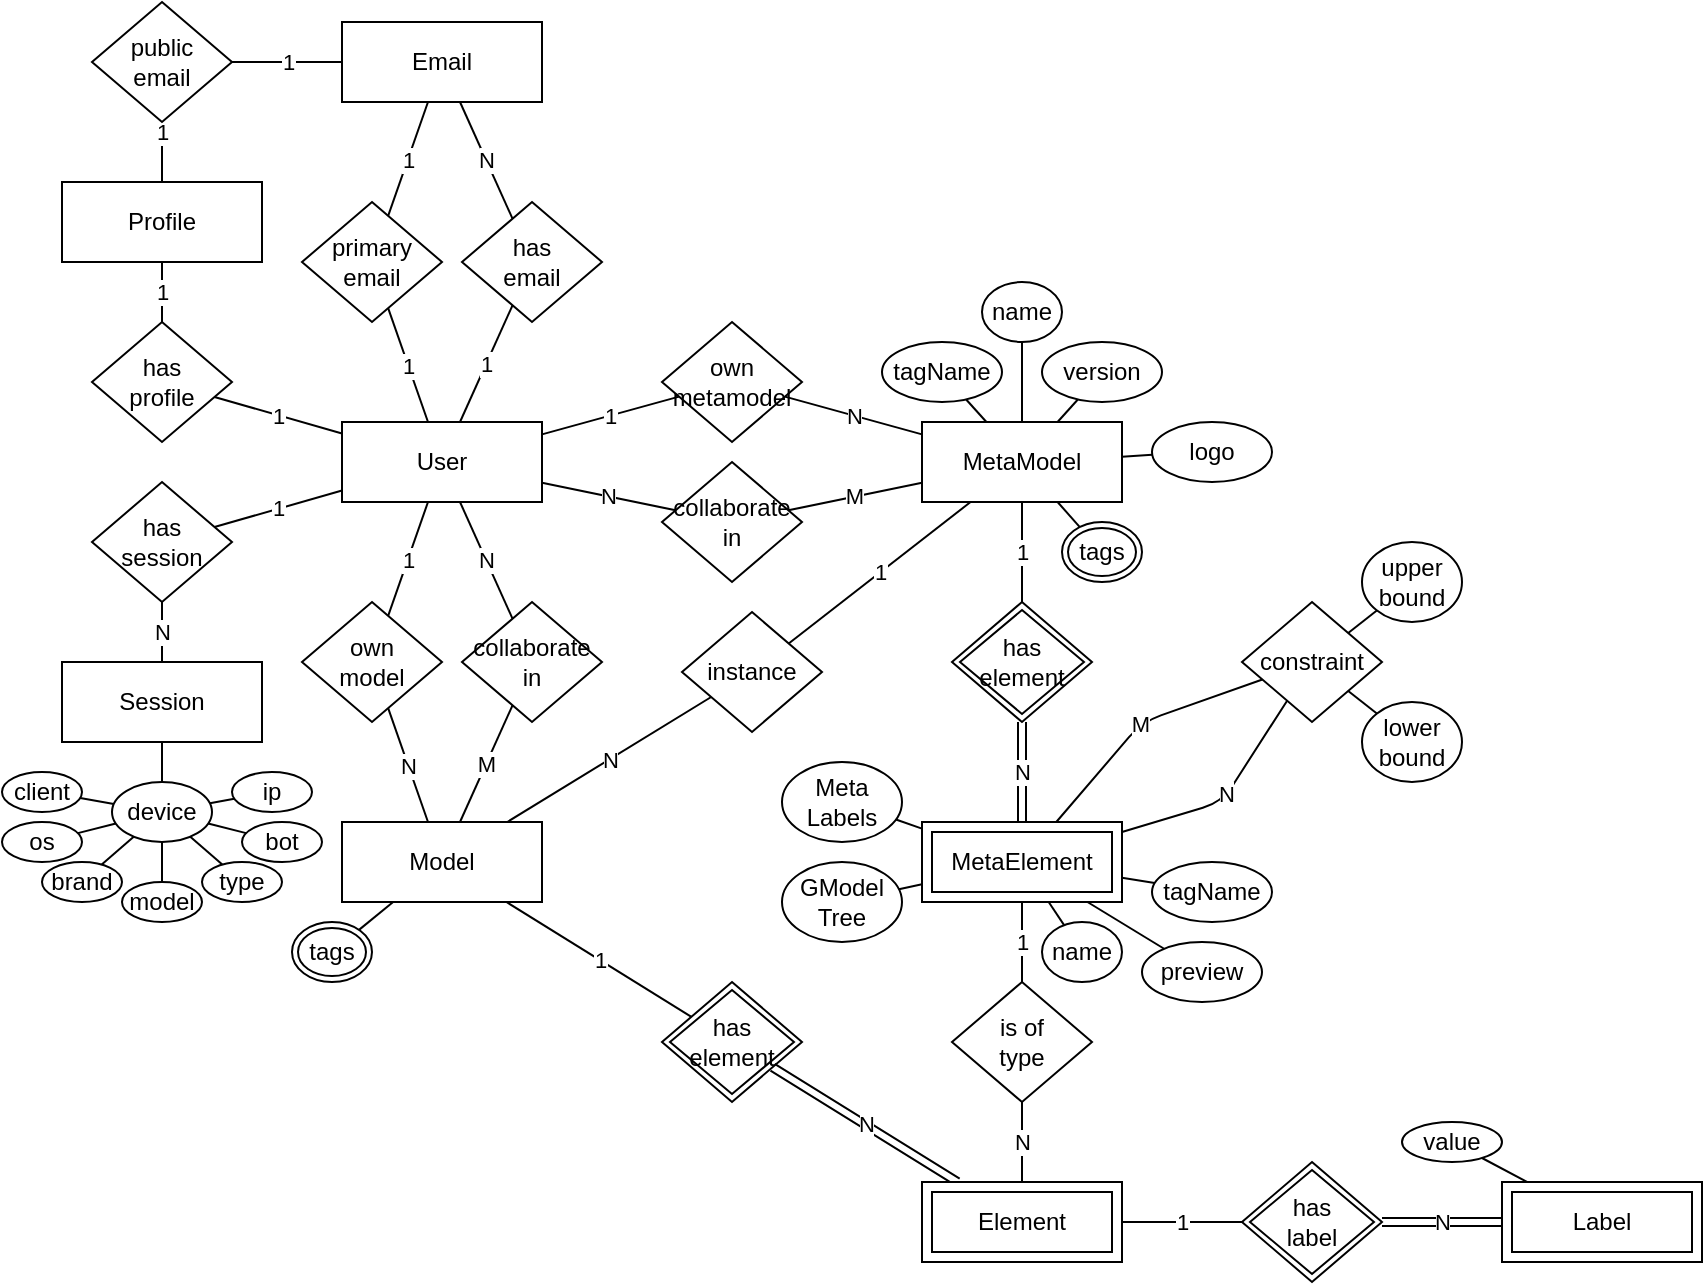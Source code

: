 <mxfile>
    <diagram id="122HEouIx7L_EkewqmzW" name="Model">
        <mxGraphModel dx="771" dy="544" grid="1" gridSize="10" guides="1" tooltips="1" connect="1" arrows="1" fold="1" page="1" pageScale="1" pageWidth="1100" pageHeight="850" math="0" shadow="0">
            <root>
                <mxCell id="0"/>
                <mxCell id="1" parent="0"/>
                <mxCell id="21" value="1" style="edgeStyle=none;html=1;endArrow=none;endFill=0;" parent="1" source="5" target="11" edge="1">
                    <mxGeometry relative="1" as="geometry">
                        <Array as="points"/>
                    </mxGeometry>
                </mxCell>
                <mxCell id="23" value="1" style="edgeStyle=none;html=1;endArrow=none;endFill=0;" parent="1" source="5" target="8" edge="1">
                    <mxGeometry relative="1" as="geometry"/>
                </mxCell>
                <mxCell id="25" value="1" style="edgeStyle=none;html=1;endArrow=none;endFill=0;" parent="1" source="5" target="12" edge="1">
                    <mxGeometry relative="1" as="geometry"/>
                </mxCell>
                <mxCell id="27" value="1" style="edgeStyle=none;html=1;endArrow=none;endFill=0;" parent="1" source="5" target="13" edge="1">
                    <mxGeometry relative="1" as="geometry"/>
                </mxCell>
                <mxCell id="63" value="1" style="edgeStyle=none;html=1;endArrow=none;endFill=0;" parent="1" source="5" target="62" edge="1">
                    <mxGeometry relative="1" as="geometry"/>
                </mxCell>
                <mxCell id="67" value="N" style="edgeStyle=none;html=1;endArrow=none;endFill=0;" parent="1" source="5" target="66" edge="1">
                    <mxGeometry relative="1" as="geometry"/>
                </mxCell>
                <mxCell id="5" value="User" style="whiteSpace=wrap;html=1;align=center;" parent="1" vertex="1">
                    <mxGeometry x="210" y="250" width="100" height="40" as="geometry"/>
                </mxCell>
                <mxCell id="6" value="Email" style="whiteSpace=wrap;html=1;align=center;" parent="1" vertex="1">
                    <mxGeometry x="210" y="50" width="100" height="40" as="geometry"/>
                </mxCell>
                <mxCell id="7" value="Session" style="whiteSpace=wrap;html=1;align=center;" parent="1" vertex="1">
                    <mxGeometry x="70" y="370" width="100" height="40" as="geometry"/>
                </mxCell>
                <mxCell id="24" value="1" style="edgeStyle=none;html=1;endArrow=none;endFill=0;" parent="1" source="8" target="6" edge="1">
                    <mxGeometry relative="1" as="geometry"/>
                </mxCell>
                <mxCell id="8" value="primary&lt;br&gt;email" style="shape=rhombus;perimeter=rhombusPerimeter;whiteSpace=wrap;html=1;align=center;" parent="1" vertex="1">
                    <mxGeometry x="190" y="140" width="70" height="60" as="geometry"/>
                </mxCell>
                <mxCell id="42" value="1" style="edgeStyle=none;html=1;endArrow=none;endFill=0;" parent="1" source="10" target="41" edge="1">
                    <mxGeometry relative="1" as="geometry">
                        <Array as="points">
                            <mxPoint x="120" y="90"/>
                        </Array>
                    </mxGeometry>
                </mxCell>
                <mxCell id="10" value="Profile" style="whiteSpace=wrap;html=1;align=center;" parent="1" vertex="1">
                    <mxGeometry x="70" y="130" width="100" height="40" as="geometry"/>
                </mxCell>
                <mxCell id="22" value="1" style="edgeStyle=none;html=1;endArrow=none;endFill=0;" parent="1" source="11" target="10" edge="1">
                    <mxGeometry relative="1" as="geometry"/>
                </mxCell>
                <mxCell id="11" value="has&lt;br&gt;profile" style="shape=rhombus;perimeter=rhombusPerimeter;whiteSpace=wrap;html=1;align=center;" parent="1" vertex="1">
                    <mxGeometry x="85" y="200" width="70" height="60" as="geometry"/>
                </mxCell>
                <mxCell id="26" value="N" style="edgeStyle=none;html=1;endArrow=none;endFill=0;" parent="1" source="12" target="6" edge="1">
                    <mxGeometry relative="1" as="geometry"/>
                </mxCell>
                <mxCell id="12" value="has&lt;br&gt;email" style="shape=rhombus;perimeter=rhombusPerimeter;whiteSpace=wrap;html=1;align=center;" parent="1" vertex="1">
                    <mxGeometry x="270" y="140" width="70" height="60" as="geometry"/>
                </mxCell>
                <mxCell id="28" value="N" style="edgeStyle=none;html=1;endArrow=none;endFill=0;" parent="1" source="13" target="7" edge="1">
                    <mxGeometry relative="1" as="geometry"/>
                </mxCell>
                <mxCell id="13" value="has&lt;br&gt;session" style="shape=rhombus;perimeter=rhombusPerimeter;whiteSpace=wrap;html=1;align=center;" parent="1" vertex="1">
                    <mxGeometry x="85" y="280" width="70" height="60" as="geometry"/>
                </mxCell>
                <mxCell id="43" value="1" style="edgeStyle=none;html=1;endArrow=none;endFill=0;" parent="1" source="41" target="6" edge="1">
                    <mxGeometry relative="1" as="geometry">
                        <Array as="points"/>
                    </mxGeometry>
                </mxCell>
                <mxCell id="41" value="public&lt;br&gt;email" style="shape=rhombus;perimeter=rhombusPerimeter;whiteSpace=wrap;html=1;align=center;" parent="1" vertex="1">
                    <mxGeometry x="85" y="40" width="70" height="60" as="geometry"/>
                </mxCell>
                <mxCell id="45" style="edgeStyle=none;html=1;endArrow=none;endFill=0;" parent="1" source="44" target="7" edge="1">
                    <mxGeometry relative="1" as="geometry"/>
                </mxCell>
                <mxCell id="44" value="device" style="ellipse;whiteSpace=wrap;html=1;align=center;" parent="1" vertex="1">
                    <mxGeometry x="95" y="430" width="50" height="30" as="geometry"/>
                </mxCell>
                <mxCell id="55" style="edgeStyle=none;html=1;endArrow=none;endFill=0;" parent="1" source="46" target="44" edge="1">
                    <mxGeometry relative="1" as="geometry"/>
                </mxCell>
                <mxCell id="46" value="client" style="ellipse;whiteSpace=wrap;html=1;align=center;" parent="1" vertex="1">
                    <mxGeometry x="40" y="425" width="40" height="20" as="geometry"/>
                </mxCell>
                <mxCell id="56" style="edgeStyle=none;html=1;endArrow=none;endFill=0;" parent="1" source="47" target="44" edge="1">
                    <mxGeometry relative="1" as="geometry"/>
                </mxCell>
                <mxCell id="47" value="os&lt;span style=&quot;color: rgba(0, 0, 0, 0); font-family: monospace; font-size: 0px; text-align: start;&quot;&gt;%3CmxGraphModel%3E%3Croot%3E%3CmxCell%20id%3D%220%22%2F%3E%3CmxCell%20id%3D%221%22%20parent%3D%220%22%2F%3E%3CmxCell%20id%3D%222%22%20value%3D%22client%22%20style%3D%22ellipse%3BwhiteSpace%3Dwrap%3Bhtml%3D1%3Balign%3Dcenter%3B%22%20vertex%3D%221%22%20parent%3D%221%22%3E%3CmxGeometry%20x%3D%22-5%22%20y%3D%22415%22%20width%3D%2240%22%20height%3D%2220%22%20as%3D%22geometry%22%2F%3E%3C%2FmxCell%3E%3C%2Froot%3E%3C%2FmxGraphModel%3E&lt;/span&gt;" style="ellipse;whiteSpace=wrap;html=1;align=center;" parent="1" vertex="1">
                    <mxGeometry x="40" y="450" width="40" height="20" as="geometry"/>
                </mxCell>
                <mxCell id="57" style="edgeStyle=none;html=1;endArrow=none;endFill=0;" parent="1" source="48" target="44" edge="1">
                    <mxGeometry relative="1" as="geometry"/>
                </mxCell>
                <mxCell id="48" value="brand" style="ellipse;whiteSpace=wrap;html=1;align=center;" parent="1" vertex="1">
                    <mxGeometry x="60" y="470" width="40" height="20" as="geometry"/>
                </mxCell>
                <mxCell id="58" style="edgeStyle=none;html=1;endArrow=none;endFill=0;" parent="1" source="49" target="44" edge="1">
                    <mxGeometry relative="1" as="geometry"/>
                </mxCell>
                <mxCell id="49" value="model" style="ellipse;whiteSpace=wrap;html=1;align=center;" parent="1" vertex="1">
                    <mxGeometry x="100" y="480" width="40" height="20" as="geometry"/>
                </mxCell>
                <mxCell id="59" style="edgeStyle=none;html=1;endArrow=none;endFill=0;" parent="1" source="50" target="44" edge="1">
                    <mxGeometry relative="1" as="geometry"/>
                </mxCell>
                <mxCell id="50" value="type" style="ellipse;whiteSpace=wrap;html=1;align=center;" parent="1" vertex="1">
                    <mxGeometry x="140" y="470" width="40" height="20" as="geometry"/>
                </mxCell>
                <mxCell id="60" style="edgeStyle=none;html=1;endArrow=none;endFill=0;" parent="1" source="51" target="44" edge="1">
                    <mxGeometry relative="1" as="geometry"/>
                </mxCell>
                <mxCell id="51" value="bot" style="ellipse;whiteSpace=wrap;html=1;align=center;" parent="1" vertex="1">
                    <mxGeometry x="160" y="450" width="40" height="20" as="geometry"/>
                </mxCell>
                <mxCell id="61" style="edgeStyle=none;html=1;endArrow=none;endFill=0;" parent="1" source="52" target="44" edge="1">
                    <mxGeometry relative="1" as="geometry"/>
                </mxCell>
                <mxCell id="52" value="ip" style="ellipse;whiteSpace=wrap;html=1;align=center;" parent="1" vertex="1">
                    <mxGeometry x="155" y="425" width="40" height="20" as="geometry"/>
                </mxCell>
                <mxCell id="65" value="N" style="edgeStyle=none;html=1;endArrow=none;endFill=0;" parent="1" source="62" target="64" edge="1">
                    <mxGeometry relative="1" as="geometry"/>
                </mxCell>
                <mxCell id="62" value="own&lt;br&gt;metamodel" style="shape=rhombus;perimeter=rhombusPerimeter;whiteSpace=wrap;html=1;align=center;" parent="1" vertex="1">
                    <mxGeometry x="370" y="200" width="70" height="60" as="geometry"/>
                </mxCell>
                <mxCell id="78" value="1" style="edgeStyle=none;html=1;endArrow=none;endFill=0;" parent="1" source="64" target="149" edge="1">
                    <mxGeometry relative="1" as="geometry">
                        <mxPoint x="550" y="340" as="targetPoint"/>
                    </mxGeometry>
                </mxCell>
                <mxCell id="143" style="edgeStyle=none;html=1;endArrow=none;endFill=0;" parent="1" source="64" target="142" edge="1">
                    <mxGeometry relative="1" as="geometry"/>
                </mxCell>
                <mxCell id="64" value="MetaModel" style="whiteSpace=wrap;html=1;align=center;" parent="1" vertex="1">
                    <mxGeometry x="500" y="250" width="100" height="40" as="geometry"/>
                </mxCell>
                <mxCell id="68" value="M" style="edgeStyle=none;html=1;endArrow=none;endFill=0;" parent="1" source="66" target="64" edge="1">
                    <mxGeometry relative="1" as="geometry"/>
                </mxCell>
                <mxCell id="66" value="collaborate&lt;br&gt;in" style="shape=rhombus;perimeter=rhombusPerimeter;whiteSpace=wrap;html=1;align=center;" parent="1" vertex="1">
                    <mxGeometry x="370" y="270" width="70" height="60" as="geometry"/>
                </mxCell>
                <mxCell id="105" value="N" style="edgeStyle=none;html=1;endArrow=none;endFill=0;" parent="1" source="69" target="104" edge="1">
                    <mxGeometry relative="1" as="geometry"/>
                </mxCell>
                <mxCell id="115" value="1" style="edgeStyle=none;html=1;endArrow=none;endFill=0;" parent="1" source="69" target="159" edge="1">
                    <mxGeometry relative="1" as="geometry">
                        <mxPoint x="384.7" y="547.4" as="targetPoint"/>
                    </mxGeometry>
                </mxCell>
                <mxCell id="145" style="edgeStyle=none;html=1;endArrow=none;endFill=0;" parent="1" source="69" target="144" edge="1">
                    <mxGeometry relative="1" as="geometry"/>
                </mxCell>
                <mxCell id="69" value="Model" style="whiteSpace=wrap;html=1;align=center;" parent="1" vertex="1">
                    <mxGeometry x="210" y="450" width="100" height="40" as="geometry"/>
                </mxCell>
                <mxCell id="70" value="N" style="edgeStyle=none;html=1;endArrow=none;endFill=0;" parent="1" source="69" target="73" edge="1">
                    <mxGeometry relative="1" as="geometry">
                        <mxPoint x="253" y="450" as="sourcePoint"/>
                    </mxGeometry>
                </mxCell>
                <mxCell id="71" value="M" style="edgeStyle=none;html=1;endArrow=none;endFill=0;" parent="1" source="69" target="75" edge="1">
                    <mxGeometry relative="1" as="geometry">
                        <mxPoint x="269" y="450" as="sourcePoint"/>
                    </mxGeometry>
                </mxCell>
                <mxCell id="72" value="1" style="edgeStyle=none;html=1;endArrow=none;endFill=0;" parent="1" source="73" target="5" edge="1">
                    <mxGeometry relative="1" as="geometry">
                        <mxPoint x="253" y="290" as="targetPoint"/>
                    </mxGeometry>
                </mxCell>
                <mxCell id="73" value="own&lt;br&gt;model" style="shape=rhombus;perimeter=rhombusPerimeter;whiteSpace=wrap;html=1;align=center;" parent="1" vertex="1">
                    <mxGeometry x="190" y="340" width="70" height="60" as="geometry"/>
                </mxCell>
                <mxCell id="74" value="N" style="edgeStyle=none;html=1;endArrow=none;endFill=0;" parent="1" source="75" target="5" edge="1">
                    <mxGeometry relative="1" as="geometry">
                        <mxPoint x="269" y="290" as="targetPoint"/>
                    </mxGeometry>
                </mxCell>
                <mxCell id="75" value="collaborate&lt;br&gt;in" style="shape=rhombus;perimeter=rhombusPerimeter;whiteSpace=wrap;html=1;align=center;" parent="1" vertex="1">
                    <mxGeometry x="270" y="340" width="70" height="60" as="geometry"/>
                </mxCell>
                <mxCell id="92" value="M" style="edgeStyle=none;html=1;endArrow=none;endFill=0;" parent="1" source="152" target="91" edge="1">
                    <mxGeometry relative="1" as="geometry">
                        <mxPoint x="579" y="450" as="sourcePoint"/>
                        <Array as="points">
                            <mxPoint x="610" y="400"/>
                        </Array>
                    </mxGeometry>
                </mxCell>
                <mxCell id="99" style="edgeStyle=none;html=1;endArrow=none;endFill=0;" parent="1" source="152" target="98" edge="1">
                    <mxGeometry relative="1" as="geometry">
                        <mxPoint x="500" y="470" as="sourcePoint"/>
                    </mxGeometry>
                </mxCell>
                <mxCell id="93" value="N" style="edgeStyle=none;html=1;endArrow=none;endFill=0;" parent="1" source="91" target="152" edge="1">
                    <mxGeometry relative="1" as="geometry">
                        <mxPoint x="811" y="290" as="targetPoint"/>
                        <Array as="points">
                            <mxPoint x="650" y="440"/>
                        </Array>
                    </mxGeometry>
                </mxCell>
                <mxCell id="91" value="constraint" style="shape=rhombus;perimeter=rhombusPerimeter;whiteSpace=wrap;html=1;align=center;" parent="1" vertex="1">
                    <mxGeometry x="660" y="340" width="70" height="60" as="geometry"/>
                </mxCell>
                <mxCell id="97" style="edgeStyle=none;html=1;endArrow=none;endFill=0;" parent="1" source="94" target="91" edge="1">
                    <mxGeometry relative="1" as="geometry"/>
                </mxCell>
                <mxCell id="94" value="lower&lt;br&gt;bound" style="ellipse;whiteSpace=wrap;html=1;align=center;" parent="1" vertex="1">
                    <mxGeometry x="720" y="390" width="50" height="40" as="geometry"/>
                </mxCell>
                <mxCell id="96" style="edgeStyle=none;html=1;endArrow=none;endFill=0;" parent="1" source="95" target="91" edge="1">
                    <mxGeometry relative="1" as="geometry"/>
                </mxCell>
                <mxCell id="95" value="upper&lt;br&gt;bound" style="ellipse;whiteSpace=wrap;html=1;align=center;" parent="1" vertex="1">
                    <mxGeometry x="720" y="310" width="50" height="40" as="geometry"/>
                </mxCell>
                <mxCell id="98" value="GModel&lt;br&gt;Tree" style="ellipse;whiteSpace=wrap;html=1;align=center;" parent="1" vertex="1">
                    <mxGeometry x="430" y="470" width="60" height="40" as="geometry"/>
                </mxCell>
                <mxCell id="102" style="edgeStyle=none;html=1;endArrow=none;endFill=0;" parent="1" source="100" target="64" edge="1">
                    <mxGeometry relative="1" as="geometry"/>
                </mxCell>
                <mxCell id="100" value="tagName" style="ellipse;whiteSpace=wrap;html=1;align=center;" parent="1" vertex="1">
                    <mxGeometry x="480" y="210" width="60" height="30" as="geometry"/>
                </mxCell>
                <mxCell id="103" style="edgeStyle=none;html=1;endArrow=none;endFill=0;" parent="1" source="101" target="64" edge="1">
                    <mxGeometry relative="1" as="geometry"/>
                </mxCell>
                <mxCell id="101" value="version" style="ellipse;whiteSpace=wrap;html=1;align=center;" parent="1" vertex="1">
                    <mxGeometry x="560" y="210" width="60" height="30" as="geometry"/>
                </mxCell>
                <mxCell id="106" value="1" style="edgeStyle=none;html=1;endArrow=none;endFill=0;" parent="1" source="104" target="64" edge="1">
                    <mxGeometry relative="1" as="geometry"/>
                </mxCell>
                <mxCell id="104" value="instance" style="shape=rhombus;perimeter=rhombusPerimeter;whiteSpace=wrap;html=1;align=center;" parent="1" vertex="1">
                    <mxGeometry x="380" y="345" width="70" height="60" as="geometry"/>
                </mxCell>
                <mxCell id="121" value="N" style="edgeStyle=none;html=1;endArrow=none;endFill=0;" parent="1" source="165" target="120" edge="1">
                    <mxGeometry relative="1" as="geometry">
                        <mxPoint x="550" y="630" as="sourcePoint"/>
                    </mxGeometry>
                </mxCell>
                <mxCell id="122" value="1" style="edgeStyle=none;html=1;endArrow=none;endFill=0;" parent="1" source="120" target="152" edge="1">
                    <mxGeometry relative="1" as="geometry">
                        <mxPoint x="550" y="490" as="targetPoint"/>
                    </mxGeometry>
                </mxCell>
                <mxCell id="120" value="is of&lt;br&gt;type" style="shape=rhombus;perimeter=rhombusPerimeter;whiteSpace=wrap;html=1;align=center;" parent="1" vertex="1">
                    <mxGeometry x="515" y="530" width="70" height="60" as="geometry"/>
                </mxCell>
                <mxCell id="137" style="edgeStyle=none;html=1;endArrow=none;endFill=0;" parent="1" source="170" target="136" edge="1">
                    <mxGeometry relative="1" as="geometry">
                        <mxPoint x="802.5" y="630" as="sourcePoint"/>
                    </mxGeometry>
                </mxCell>
                <mxCell id="131" value="1" style="edgeStyle=none;html=1;endArrow=none;endFill=0;" parent="1" target="165" edge="1">
                    <mxGeometry relative="1" as="geometry">
                        <mxPoint x="660" y="650" as="sourcePoint"/>
                        <mxPoint x="600" y="650" as="targetPoint"/>
                    </mxGeometry>
                </mxCell>
                <mxCell id="136" value="value" style="ellipse;whiteSpace=wrap;html=1;align=center;" parent="1" vertex="1">
                    <mxGeometry x="740" y="600" width="50" height="20" as="geometry"/>
                </mxCell>
                <mxCell id="142" value="tags" style="ellipse;shape=doubleEllipse;margin=3;whiteSpace=wrap;html=1;align=center;" parent="1" vertex="1">
                    <mxGeometry x="570" y="300" width="40" height="30" as="geometry"/>
                </mxCell>
                <mxCell id="144" value="tags" style="ellipse;shape=doubleEllipse;margin=3;whiteSpace=wrap;html=1;align=center;" parent="1" vertex="1">
                    <mxGeometry x="185" y="500" width="40" height="30" as="geometry"/>
                </mxCell>
                <mxCell id="149" value="has&lt;br&gt;element" style="shape=rhombus;double=1;perimeter=rhombusPerimeter;whiteSpace=wrap;html=1;align=center;" parent="1" vertex="1">
                    <mxGeometry x="515" y="340" width="70" height="60" as="geometry"/>
                </mxCell>
                <mxCell id="150" value="N" style="shape=link;html=1;rounded=0;endArrow=none;endFill=0;" parent="1" source="149" target="152" edge="1">
                    <mxGeometry relative="1" as="geometry">
                        <mxPoint x="520" y="308.82" as="sourcePoint"/>
                        <mxPoint x="550" y="450" as="targetPoint"/>
                    </mxGeometry>
                </mxCell>
                <mxCell id="152" value="MetaElement" style="shape=ext;margin=3;double=1;whiteSpace=wrap;html=1;align=center;" parent="1" vertex="1">
                    <mxGeometry x="500" y="450" width="100" height="40" as="geometry"/>
                </mxCell>
                <mxCell id="159" value="has&lt;br&gt;element" style="shape=rhombus;double=1;perimeter=rhombusPerimeter;whiteSpace=wrap;html=1;align=center;" parent="1" vertex="1">
                    <mxGeometry x="370" y="530" width="70" height="60" as="geometry"/>
                </mxCell>
                <mxCell id="160" value="N" style="shape=link;html=1;rounded=0;endArrow=none;endFill=0;" parent="1" source="159" target="165" edge="1">
                    <mxGeometry relative="1" as="geometry">
                        <mxPoint x="355" y="538.82" as="sourcePoint"/>
                        <mxPoint x="517.778" y="630" as="targetPoint"/>
                    </mxGeometry>
                </mxCell>
                <mxCell id="165" value="Element" style="shape=ext;margin=3;double=1;whiteSpace=wrap;html=1;align=center;" parent="1" vertex="1">
                    <mxGeometry x="500" y="630" width="100" height="40" as="geometry"/>
                </mxCell>
                <mxCell id="170" value="Label" style="shape=ext;margin=3;double=1;whiteSpace=wrap;html=1;align=center;" parent="1" vertex="1">
                    <mxGeometry x="790" y="630" width="100" height="40" as="geometry"/>
                </mxCell>
                <mxCell id="171" value="has&lt;br&gt;label" style="shape=rhombus;double=1;perimeter=rhombusPerimeter;whiteSpace=wrap;html=1;align=center;" parent="1" vertex="1">
                    <mxGeometry x="660" y="620" width="70" height="60" as="geometry"/>
                </mxCell>
                <mxCell id="172" value="N" style="shape=link;html=1;rounded=0;endArrow=none;endFill=0;" parent="1" source="171" target="170" edge="1">
                    <mxGeometry relative="1" as="geometry">
                        <mxPoint x="540" y="680" as="sourcePoint"/>
                        <mxPoint x="850" y="680" as="targetPoint"/>
                        <Array as="points"/>
                    </mxGeometry>
                </mxCell>
                <mxCell id="173" value="tagName" style="ellipse;whiteSpace=wrap;html=1;align=center;" vertex="1" parent="1">
                    <mxGeometry x="615" y="470" width="60" height="30" as="geometry"/>
                </mxCell>
                <mxCell id="174" style="edgeStyle=none;html=1;endArrow=none;endFill=0;" edge="1" parent="1" source="173" target="152">
                    <mxGeometry relative="1" as="geometry">
                        <mxPoint x="532.082" y="248.73" as="sourcePoint"/>
                        <mxPoint x="542.222" y="260" as="targetPoint"/>
                    </mxGeometry>
                </mxCell>
                <mxCell id="176" style="edgeStyle=none;html=1;endArrow=none;endFill=0;" edge="1" parent="1" source="177" target="64">
                    <mxGeometry relative="1" as="geometry">
                        <mxPoint x="578" y="260" as="targetPoint"/>
                    </mxGeometry>
                </mxCell>
                <mxCell id="177" value="logo" style="ellipse;whiteSpace=wrap;html=1;align=center;" vertex="1" parent="1">
                    <mxGeometry x="615" y="250" width="60" height="30" as="geometry"/>
                </mxCell>
                <mxCell id="178" value="Meta&lt;br&gt;Labels" style="ellipse;whiteSpace=wrap;html=1;align=center;" vertex="1" parent="1">
                    <mxGeometry x="430" y="420" width="60" height="40" as="geometry"/>
                </mxCell>
                <mxCell id="179" style="edgeStyle=none;html=1;endArrow=none;endFill=0;" edge="1" parent="1" source="178" target="152">
                    <mxGeometry relative="1" as="geometry">
                        <mxPoint x="510" y="480" as="sourcePoint"/>
                        <mxPoint x="490" y="480" as="targetPoint"/>
                    </mxGeometry>
                </mxCell>
                <mxCell id="180" value="name" style="ellipse;whiteSpace=wrap;html=1;align=center;" vertex="1" parent="1">
                    <mxGeometry x="530" y="180" width="40" height="30" as="geometry"/>
                </mxCell>
                <mxCell id="181" style="edgeStyle=none;html=1;endArrow=none;endFill=0;" edge="1" parent="1" source="180" target="64">
                    <mxGeometry relative="1" as="geometry">
                        <mxPoint x="610" y="277.368" as="targetPoint"/>
                        <mxPoint x="625.118" y="276.328" as="sourcePoint"/>
                    </mxGeometry>
                </mxCell>
                <mxCell id="183" value="name" style="ellipse;whiteSpace=wrap;html=1;align=center;" vertex="1" parent="1">
                    <mxGeometry x="560" y="500" width="40" height="30" as="geometry"/>
                </mxCell>
                <mxCell id="185" style="edgeStyle=none;html=1;endArrow=none;endFill=0;" edge="1" parent="1" source="152" target="183">
                    <mxGeometry relative="1" as="geometry">
                        <mxPoint x="516.525" y="512.481" as="sourcePoint"/>
                        <mxPoint x="533.333" y="500" as="targetPoint"/>
                    </mxGeometry>
                </mxCell>
                <mxCell id="186" value="preview" style="ellipse;whiteSpace=wrap;html=1;align=center;" vertex="1" parent="1">
                    <mxGeometry x="610" y="510" width="60" height="30" as="geometry"/>
                </mxCell>
                <mxCell id="187" style="edgeStyle=none;html=1;endArrow=none;endFill=0;" edge="1" parent="1" source="186" target="152">
                    <mxGeometry relative="1" as="geometry">
                        <mxPoint x="626.354" y="490.544" as="sourcePoint"/>
                        <mxPoint x="610" y="487.895" as="targetPoint"/>
                    </mxGeometry>
                </mxCell>
            </root>
        </mxGraphModel>
    </diagram>
</mxfile>